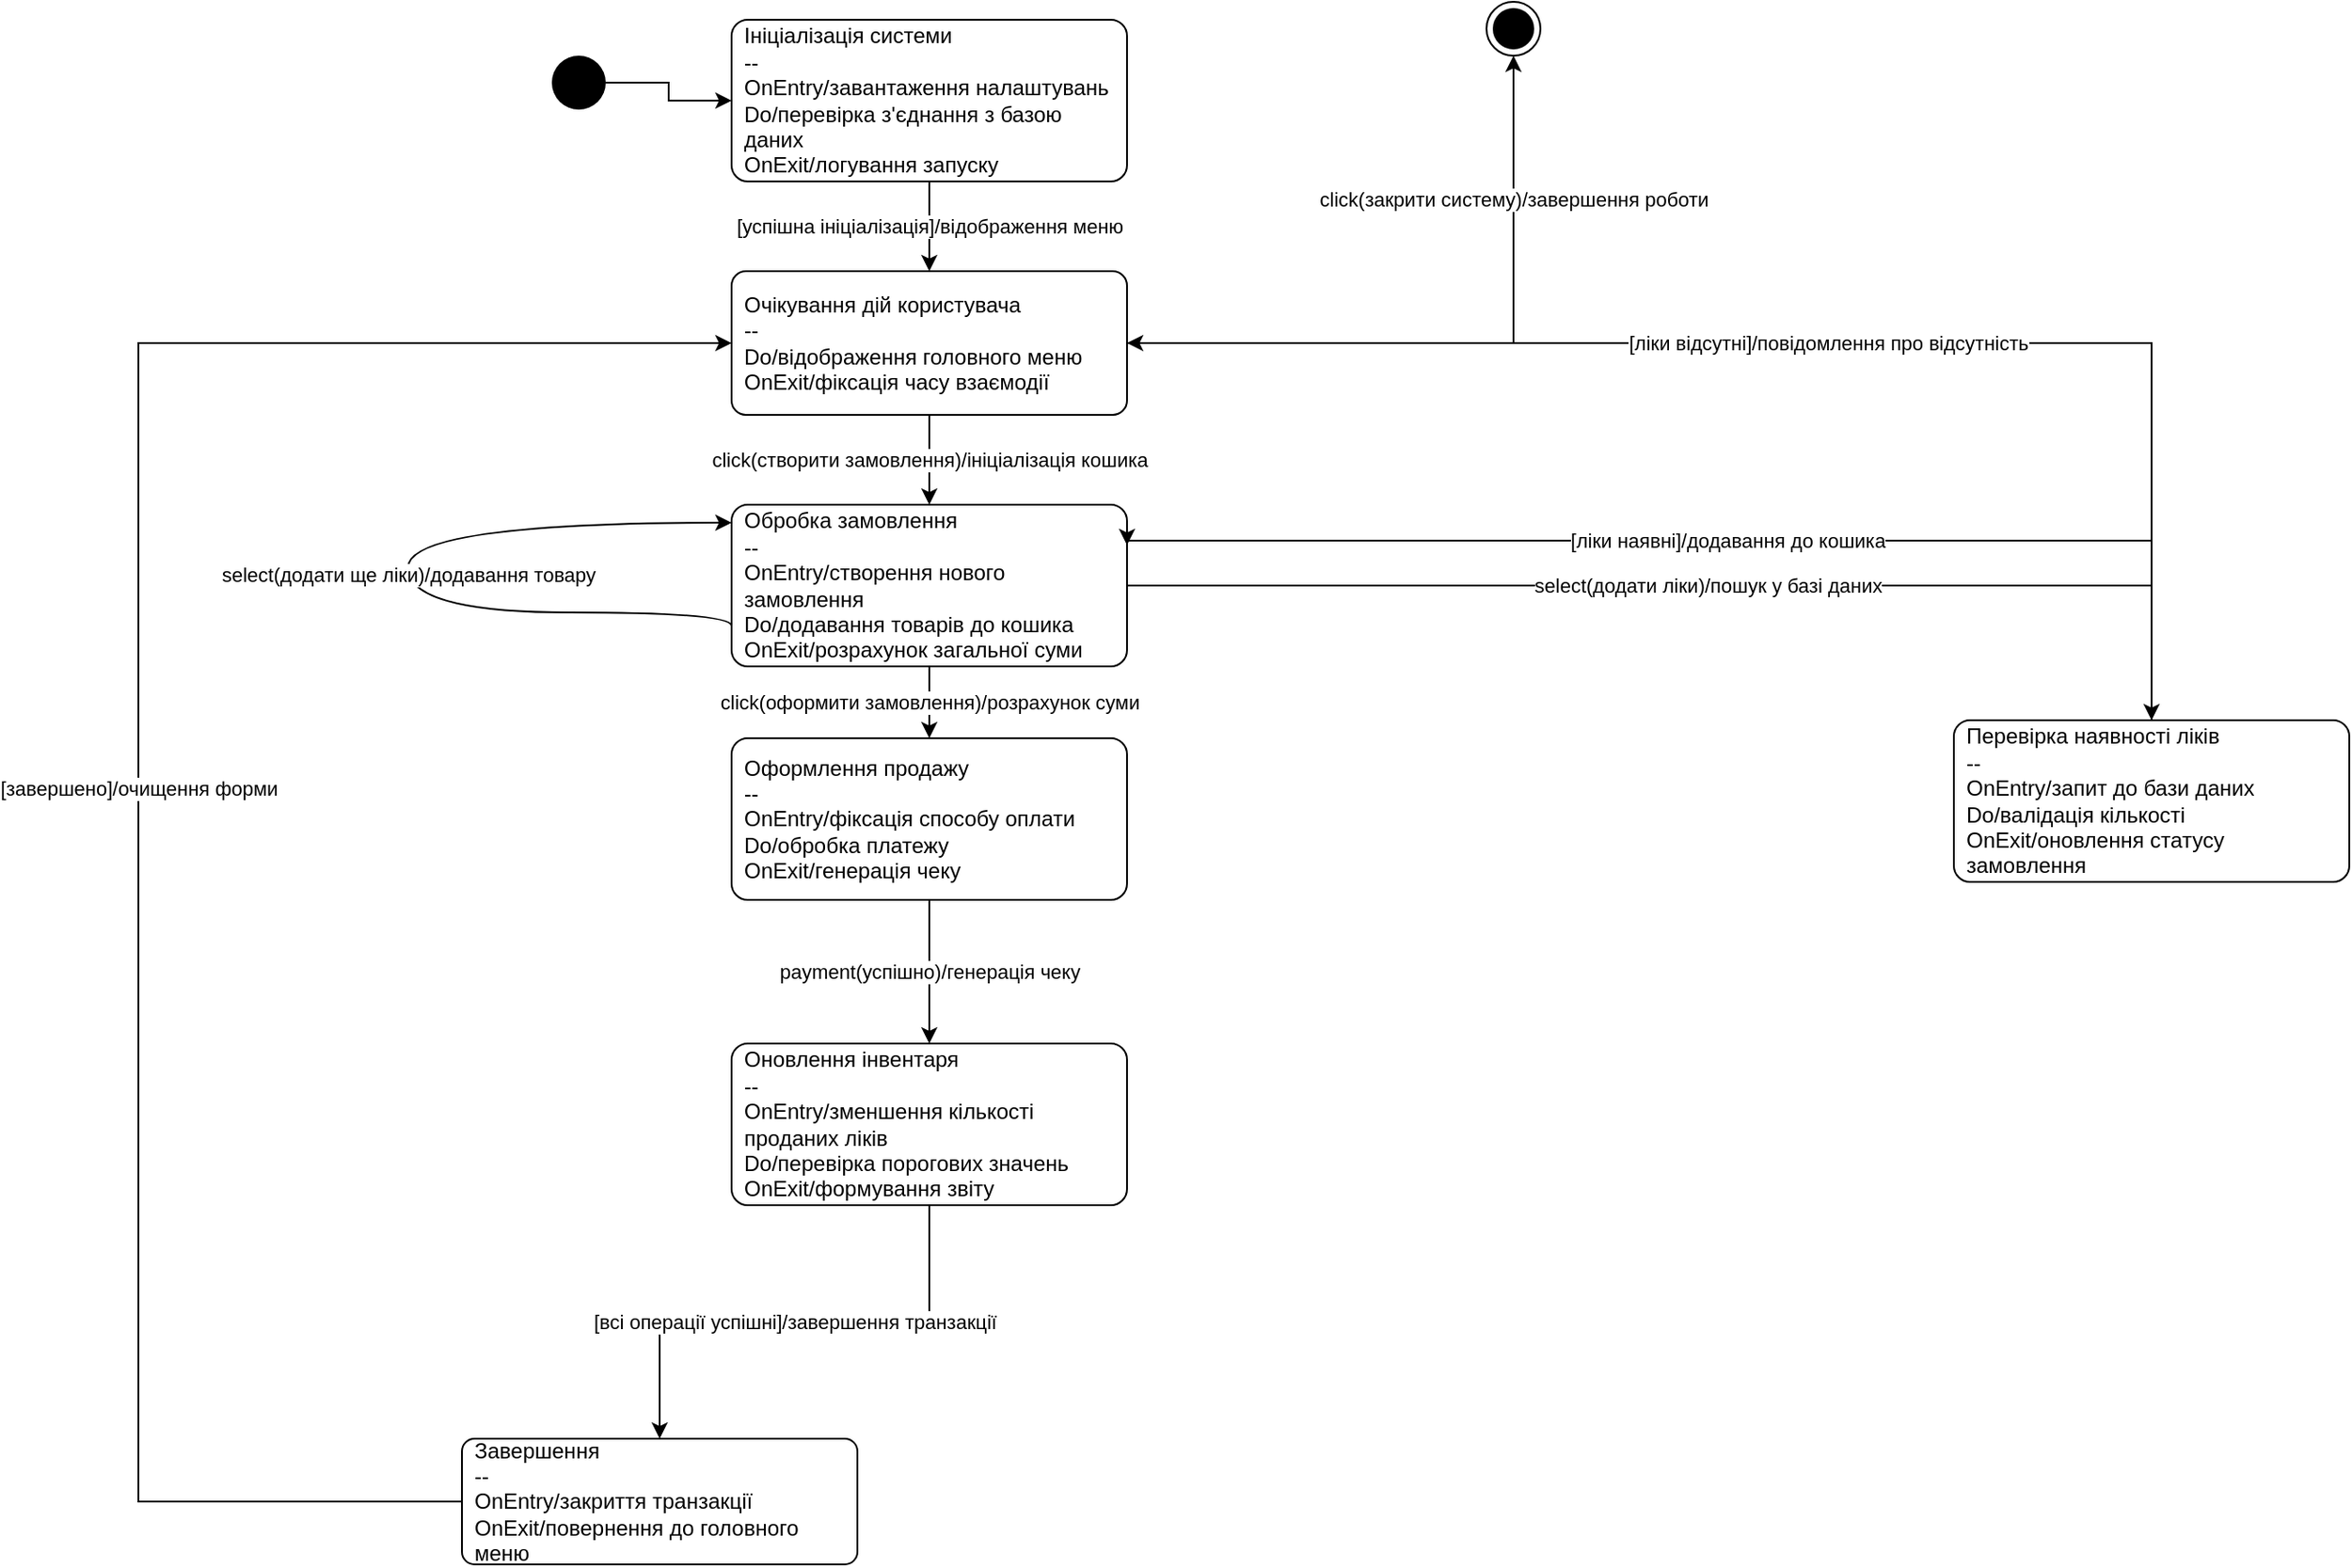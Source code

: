<mxfile version="26.2.14">
  <diagram id="8h0gaqPpid-O9RSyVLQs" name="Сторінка-2">
    <mxGraphModel dx="1869" dy="596" grid="1" gridSize="10" guides="1" tooltips="1" connect="1" arrows="1" fold="1" page="1" pageScale="1" pageWidth="827" pageHeight="1169" math="0" shadow="0">
      <root>
        <mxCell id="0" />
        <mxCell id="1" parent="0" />
        <mxCell id="V-g9UBwAVLjhSVrPUmpE-1" value="" style="ellipse;fillColor=#000000;strokeColor=none;" parent="1" vertex="1">
          <mxGeometry x="100" y="100" width="30" height="30" as="geometry" />
        </mxCell>
        <mxCell id="V-g9UBwAVLjhSVrPUmpE-2" value="Ініціалізація системи&#xa;--&#xa;OnEntry/завантаження налаштувань&#xa;Do/перевірка з&#39;єднання з базою даних&#xa;OnExit/логування запуску" style="rounded=1;whiteSpace=wrap;html=1;arcSize=10;spacingLeft=5;spacingRight=5;align=left;" parent="1" vertex="1">
          <mxGeometry x="200" y="80" width="220" height="90" as="geometry" />
        </mxCell>
        <mxCell id="V-g9UBwAVLjhSVrPUmpE-3" value="Очікування дій користувача&#xa;--&#xa;Do/відображення головного меню&#xa;OnExit/фіксація часу взаємодії" style="rounded=1;whiteSpace=wrap;html=1;arcSize=10;spacingLeft=5;spacingRight=5;align=left;" parent="1" vertex="1">
          <mxGeometry x="200" y="220" width="220" height="80" as="geometry" />
        </mxCell>
        <mxCell id="V-g9UBwAVLjhSVrPUmpE-4" value="Обробка замовлення&#xa;--&#xa;OnEntry/створення нового замовлення&#xa;Do/додавання товарів до кошика&#xa;OnExit/розрахунок загальної суми" style="rounded=1;whiteSpace=wrap;html=1;arcSize=10;spacingLeft=5;spacingRight=5;align=left;" parent="1" vertex="1">
          <mxGeometry x="200" y="350" width="220" height="90" as="geometry" />
        </mxCell>
        <mxCell id="V-g9UBwAVLjhSVrPUmpE-5" value="Перевірка наявності ліків&#xa;--&#xa;OnEntry/запит до бази даних&#xa;Do/валідація кількості&#xa;OnExit/оновлення статусу замовлення" style="rounded=1;whiteSpace=wrap;html=1;arcSize=10;spacingLeft=5;spacingRight=5;align=left;" parent="1" vertex="1">
          <mxGeometry x="880" y="470" width="220" height="90" as="geometry" />
        </mxCell>
        <mxCell id="V-g9UBwAVLjhSVrPUmpE-6" value="Оформлення продажу&#xa;--&#xa;OnEntry/фіксація способу оплати&#xa;Do/обробка платежу&#xa;OnExit/генерація чеку" style="rounded=1;whiteSpace=wrap;html=1;arcSize=10;spacingLeft=5;spacingRight=5;align=left;" parent="1" vertex="1">
          <mxGeometry x="200" y="480" width="220" height="90" as="geometry" />
        </mxCell>
        <mxCell id="V-g9UBwAVLjhSVrPUmpE-7" value="Оновлення інвентаря&#xa;--&#xa;OnEntry/зменшення кількості проданих ліків&#xa;Do/перевірка порогових значень&#xa;OnExit/формування звіту" style="rounded=1;whiteSpace=wrap;html=1;arcSize=10;spacingLeft=5;spacingRight=5;align=left;" parent="1" vertex="1">
          <mxGeometry x="200" y="650" width="220" height="90" as="geometry" />
        </mxCell>
        <mxCell id="V-g9UBwAVLjhSVrPUmpE-8" value="Завершення&#xa;--&#xa;OnEntry/закриття транзакції&#xa;OnExit/повернення до головного меню" style="rounded=1;whiteSpace=wrap;html=1;arcSize=10;spacingLeft=5;spacingRight=5;align=left;" parent="1" vertex="1">
          <mxGeometry x="50" y="870" width="220" height="70" as="geometry" />
        </mxCell>
        <mxCell id="V-g9UBwAVLjhSVrPUmpE-9" value="" style="ellipse;html=1;shape=endState;fillColor=#000000;strokeColor=#000000;" parent="1" vertex="1">
          <mxGeometry x="620" y="70" width="30" height="30" as="geometry" />
        </mxCell>
        <mxCell id="V-g9UBwAVLjhSVrPUmpE-10" value="" style="edgeStyle=orthogonalEdgeStyle;rounded=0;orthogonalLoop=1;jettySize=auto;html=1;" parent="1" source="V-g9UBwAVLjhSVrPUmpE-1" target="V-g9UBwAVLjhSVrPUmpE-2" edge="1">
          <mxGeometry relative="1" as="geometry" />
        </mxCell>
        <mxCell id="V-g9UBwAVLjhSVrPUmpE-11" value="[успішна ініціалізація]/відображення меню" style="edgeStyle=orthogonalEdgeStyle;rounded=0;orthogonalLoop=1;jettySize=auto;html=1;" parent="1" source="V-g9UBwAVLjhSVrPUmpE-2" target="V-g9UBwAVLjhSVrPUmpE-3" edge="1">
          <mxGeometry relative="1" as="geometry" />
        </mxCell>
        <mxCell id="V-g9UBwAVLjhSVrPUmpE-12" value="click(створити замовлення)/ініціалізація кошика" style="edgeStyle=orthogonalEdgeStyle;rounded=0;orthogonalLoop=1;jettySize=auto;html=1;" parent="1" source="V-g9UBwAVLjhSVrPUmpE-3" target="V-g9UBwAVLjhSVrPUmpE-4" edge="1">
          <mxGeometry relative="1" as="geometry" />
        </mxCell>
        <mxCell id="V-g9UBwAVLjhSVrPUmpE-13" value="select(додати ліки)/пошук у базі даних" style="edgeStyle=orthogonalEdgeStyle;rounded=0;orthogonalLoop=1;jettySize=auto;html=1;" parent="1" source="V-g9UBwAVLjhSVrPUmpE-4" target="V-g9UBwAVLjhSVrPUmpE-5" edge="1">
          <mxGeometry relative="1" as="geometry" />
        </mxCell>
        <mxCell id="V-g9UBwAVLjhSVrPUmpE-14" value="[ліки наявні]/додавання до кошика" style="edgeStyle=orthogonalEdgeStyle;rounded=0;orthogonalLoop=1;jettySize=auto;html=1;entryX=1;entryY=0.25;entryDx=0;entryDy=0;" parent="1" source="V-g9UBwAVLjhSVrPUmpE-5" target="V-g9UBwAVLjhSVrPUmpE-4" edge="1">
          <mxGeometry relative="1" as="geometry">
            <Array as="points">
              <mxPoint x="450" y="370" />
              <mxPoint x="450" y="370" />
            </Array>
          </mxGeometry>
        </mxCell>
        <mxCell id="V-g9UBwAVLjhSVrPUmpE-15" value="[ліки відсутні]/повідомлення про відсутність" style="edgeStyle=orthogonalEdgeStyle;rounded=0;orthogonalLoop=1;jettySize=auto;html=1;exitX=0.5;exitY=0;exitDx=0;exitDy=0;" parent="1" source="V-g9UBwAVLjhSVrPUmpE-5" target="V-g9UBwAVLjhSVrPUmpE-3" edge="1">
          <mxGeometry relative="1" as="geometry">
            <Array as="points">
              <mxPoint x="610" y="260" />
              <mxPoint x="450" y="260" />
            </Array>
          </mxGeometry>
        </mxCell>
        <mxCell id="V-g9UBwAVLjhSVrPUmpE-16" value="click(оформити замовлення)/розрахунок суми" style="edgeStyle=orthogonalEdgeStyle;rounded=0;orthogonalLoop=1;jettySize=auto;html=1;" parent="1" source="V-g9UBwAVLjhSVrPUmpE-4" target="V-g9UBwAVLjhSVrPUmpE-6" edge="1">
          <mxGeometry relative="1" as="geometry" />
        </mxCell>
        <mxCell id="V-g9UBwAVLjhSVrPUmpE-17" value="payment(успішно)/генерація чеку" style="edgeStyle=orthogonalEdgeStyle;rounded=0;orthogonalLoop=1;jettySize=auto;html=1;" parent="1" source="V-g9UBwAVLjhSVrPUmpE-6" target="V-g9UBwAVLjhSVrPUmpE-7" edge="1">
          <mxGeometry relative="1" as="geometry" />
        </mxCell>
        <mxCell id="V-g9UBwAVLjhSVrPUmpE-18" value="[всі операції успішні]/завершення транзакції" style="edgeStyle=orthogonalEdgeStyle;rounded=0;orthogonalLoop=1;jettySize=auto;html=1;" parent="1" source="V-g9UBwAVLjhSVrPUmpE-7" target="V-g9UBwAVLjhSVrPUmpE-8" edge="1">
          <mxGeometry relative="1" as="geometry" />
        </mxCell>
        <mxCell id="V-g9UBwAVLjhSVrPUmpE-19" value="[завершено]/очищення форми" style="edgeStyle=orthogonalEdgeStyle;rounded=0;orthogonalLoop=1;jettySize=auto;html=1;exitX=0;exitY=0.5;exitDx=0;exitDy=0;entryX=0;entryY=0.5;entryDx=0;entryDy=0;" parent="1" source="V-g9UBwAVLjhSVrPUmpE-8" target="V-g9UBwAVLjhSVrPUmpE-3" edge="1">
          <mxGeometry relative="1" as="geometry">
            <Array as="points">
              <mxPoint x="-130" y="905" />
              <mxPoint x="-130" y="260" />
            </Array>
          </mxGeometry>
        </mxCell>
        <mxCell id="V-g9UBwAVLjhSVrPUmpE-20" value="click(закрити систему)/завершення роботи" style="edgeStyle=orthogonalEdgeStyle;rounded=0;orthogonalLoop=1;jettySize=auto;html=1;" parent="1" source="V-g9UBwAVLjhSVrPUmpE-3" target="V-g9UBwAVLjhSVrPUmpE-9" edge="1">
          <mxGeometry x="0.573" relative="1" as="geometry">
            <mxPoint as="offset" />
          </mxGeometry>
        </mxCell>
        <mxCell id="V-g9UBwAVLjhSVrPUmpE-21" value="select(додати ще ліки)/додавання товару" style="edgeStyle=orthogonalEdgeStyle;rounded=0;orthogonalLoop=1;jettySize=auto;html=1;exitX=0;exitY=0.75;exitDx=0;exitDy=0;curved=1;" parent="1" source="V-g9UBwAVLjhSVrPUmpE-4" target="V-g9UBwAVLjhSVrPUmpE-4" edge="1">
          <mxGeometry relative="1" as="geometry">
            <Array as="points">
              <mxPoint x="200" y="410" />
              <mxPoint x="20" y="410" />
              <mxPoint x="20" y="360" />
            </Array>
            <mxPoint x="170" y="330" as="targetPoint" />
            <mxPoint as="offset" />
          </mxGeometry>
        </mxCell>
      </root>
    </mxGraphModel>
  </diagram>
</mxfile>
